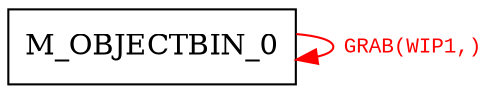 digraph {
 node [shape=record];
"M_OBJECTBIN_0" -> "M_OBJECTBIN_0"[color=red, fontcolor=red, label=< <font face="Courier New" point-size="10">
GRAB(WIP1,)<br/>
</font>>];
}
